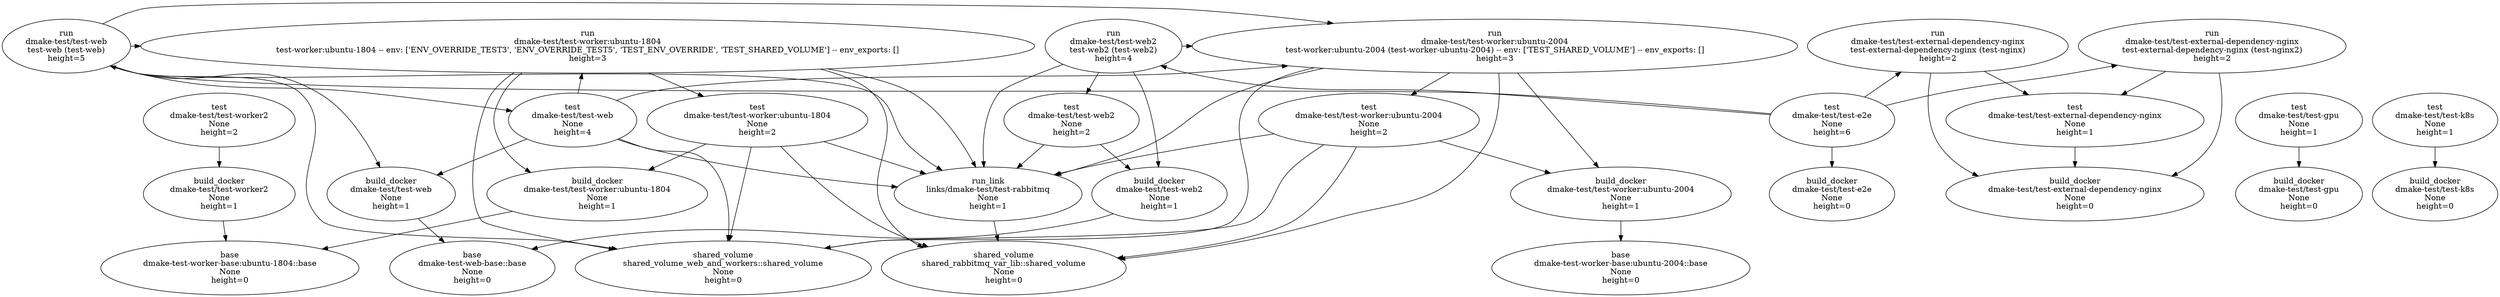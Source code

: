 // DMake Services
digraph {
	subgraph "group base" {
		rank=same
		"('base', 'dmake-test-web-base__base', None)" [label="base
dmake-test-web-base::base
None
height=0"]
		"('base', 'dmake-test-worker-base_ubuntu-1804__base', None)" [label="base
dmake-test-worker-base:ubuntu-1804::base
None
height=0"]
		"('base', 'dmake-test-worker-base_ubuntu-2004__base', None)" [label="base
dmake-test-worker-base:ubuntu-2004::base
None
height=0"]
	}
	"('build_docker', 'dmake-test/test-web', None)" -> "('base', 'dmake-test-web-base__base', None)"
	"('build_docker', 'dmake-test/test-web2', None)" -> "('base', 'dmake-test-web-base__base', None)"
	"('build_docker', 'dmake-test/test-worker2', None)" -> "('base', 'dmake-test-worker-base_ubuntu-1804__base', None)"
	"('build_docker', 'dmake-test/test-worker_ubuntu-1804', None)" -> "('base', 'dmake-test-worker-base_ubuntu-1804__base', None)"
	"('build_docker', 'dmake-test/test-worker_ubuntu-2004', None)" -> "('base', 'dmake-test-worker-base_ubuntu-2004__base', None)"
	subgraph "group build_docker" {
		rank=same
		"('build_docker', 'dmake-test/test-e2e', None)" [label="build_docker
dmake-test/test-e2e
None
height=0"]
		"('build_docker', 'dmake-test/test-external-dependency-nginx', None)" [label="build_docker
dmake-test/test-external-dependency-nginx
None
height=0"]
		"('build_docker', 'dmake-test/test-gpu', None)" [label="build_docker
dmake-test/test-gpu
None
height=0"]
		"('build_docker', 'dmake-test/test-k8s', None)" [label="build_docker
dmake-test/test-k8s
None
height=0"]
		"('build_docker', 'dmake-test/test-web', None)" [label="build_docker
dmake-test/test-web
None
height=1"]
		"('build_docker', 'dmake-test/test-web2', None)" [label="build_docker
dmake-test/test-web2
None
height=1"]
		"('build_docker', 'dmake-test/test-worker2', None)" [label="build_docker
dmake-test/test-worker2
None
height=1"]
		"('build_docker', 'dmake-test/test-worker_ubuntu-1804', None)" [label="build_docker
dmake-test/test-worker:ubuntu-1804
None
height=1"]
		"('build_docker', 'dmake-test/test-worker_ubuntu-2004', None)" [label="build_docker
dmake-test/test-worker:ubuntu-2004
None
height=1"]
	}
	"('run', 'dmake-test/test-external-dependency-nginx', NeededServiceSerializer(service_name='test-external-dependency-nginx', link_name='test-nginx', env=[], env_exports=['NGINX_URL']))" -> "('build_docker', 'dmake-test/test-external-dependency-nginx', None)"
	"('run', 'dmake-test/test-external-dependency-nginx', NeededServiceSerializer(service_name='test-external-dependency-nginx', link_name='test-nginx', env=[], env_exports=['NGINX_URL']))" -> "('test', 'dmake-test/test-external-dependency-nginx', None)"
	"('run', 'dmake-test/test-external-dependency-nginx', NeededServiceSerializer(service_name='test-external-dependency-nginx', link_name='test-nginx2', env=[], env_exports=[]))" -> "('build_docker', 'dmake-test/test-external-dependency-nginx', None)"
	"('run', 'dmake-test/test-external-dependency-nginx', NeededServiceSerializer(service_name='test-external-dependency-nginx', link_name='test-nginx2', env=[], env_exports=[]))" -> "('test', 'dmake-test/test-external-dependency-nginx', None)"
	"('run', 'dmake-test/test-web', NeededServiceSerializer(service_name='test-web', link_name='test-web', env=[], env_exports=['WEB_URL']))" -> "('build_docker', 'dmake-test/test-web', None)"
	"('run', 'dmake-test/test-web', NeededServiceSerializer(service_name='test-web', link_name='test-web', env=[], env_exports=['WEB_URL']))" -> "('run', 'dmake-test/test-worker_ubuntu-1804', NeededServiceSerializer(service_name='test-worker_ubuntu-1804', link_name=None, env=['ENV_OVERRIDE_TEST3', 'ENV_OVERRIDE_TEST5', 'TEST_ENV_OVERRIDE', 'TEST_SHARED_VOLUME'], env_exports=[]))"
	"('run', 'dmake-test/test-web', NeededServiceSerializer(service_name='test-web', link_name='test-web', env=[], env_exports=['WEB_URL']))" -> "('run', 'dmake-test/test-worker_ubuntu-2004', NeededServiceSerializer(service_name='test-worker_ubuntu-2004', link_name='test-worker-ubuntu-2004', env=['TEST_SHARED_VOLUME'], env_exports=[]))"
	"('run', 'dmake-test/test-web', NeededServiceSerializer(service_name='test-web', link_name='test-web', env=[], env_exports=['WEB_URL']))" -> "('run_link', 'links/dmake-test/test-rabbitmq', None)"
	"('run', 'dmake-test/test-web', NeededServiceSerializer(service_name='test-web', link_name='test-web', env=[], env_exports=['WEB_URL']))" -> "('shared_volume', 'shared_volume_web_and_workers__shared_volume', None)"
	"('run', 'dmake-test/test-web', NeededServiceSerializer(service_name='test-web', link_name='test-web', env=[], env_exports=['WEB_URL']))" -> "('test', 'dmake-test/test-web', None)"
	"('run', 'dmake-test/test-web2', NeededServiceSerializer(service_name='test-web2', link_name='test-web2', env=[], env_exports=['WEB2_URL']))" -> "('build_docker', 'dmake-test/test-web2', None)"
	"('run', 'dmake-test/test-web2', NeededServiceSerializer(service_name='test-web2', link_name='test-web2', env=[], env_exports=['WEB2_URL']))" -> "('run', 'dmake-test/test-worker_ubuntu-2004', NeededServiceSerializer(service_name='test-worker_ubuntu-2004', link_name='test-worker-ubuntu-2004', env=['TEST_SHARED_VOLUME'], env_exports=[]))"
	"('run', 'dmake-test/test-web2', NeededServiceSerializer(service_name='test-web2', link_name='test-web2', env=[], env_exports=['WEB2_URL']))" -> "('run_link', 'links/dmake-test/test-rabbitmq', None)"
	"('run', 'dmake-test/test-web2', NeededServiceSerializer(service_name='test-web2', link_name='test-web2', env=[], env_exports=['WEB2_URL']))" -> "('test', 'dmake-test/test-web2', None)"
	"('run', 'dmake-test/test-worker_ubuntu-1804', NeededServiceSerializer(service_name='test-worker_ubuntu-1804', link_name=None, env=['ENV_OVERRIDE_TEST3', 'ENV_OVERRIDE_TEST5', 'TEST_ENV_OVERRIDE', 'TEST_SHARED_VOLUME'], env_exports=[]))" -> "('build_docker', 'dmake-test/test-worker_ubuntu-1804', None)"
	"('run', 'dmake-test/test-worker_ubuntu-1804', NeededServiceSerializer(service_name='test-worker_ubuntu-1804', link_name=None, env=['ENV_OVERRIDE_TEST3', 'ENV_OVERRIDE_TEST5', 'TEST_ENV_OVERRIDE', 'TEST_SHARED_VOLUME'], env_exports=[]))" -> "('run_link', 'links/dmake-test/test-rabbitmq', None)"
	"('run', 'dmake-test/test-worker_ubuntu-1804', NeededServiceSerializer(service_name='test-worker_ubuntu-1804', link_name=None, env=['ENV_OVERRIDE_TEST3', 'ENV_OVERRIDE_TEST5', 'TEST_ENV_OVERRIDE', 'TEST_SHARED_VOLUME'], env_exports=[]))" -> "('shared_volume', 'shared_rabbitmq_var_lib__shared_volume', None)"
	"('run', 'dmake-test/test-worker_ubuntu-1804', NeededServiceSerializer(service_name='test-worker_ubuntu-1804', link_name=None, env=['ENV_OVERRIDE_TEST3', 'ENV_OVERRIDE_TEST5', 'TEST_ENV_OVERRIDE', 'TEST_SHARED_VOLUME'], env_exports=[]))" -> "('shared_volume', 'shared_volume_web_and_workers__shared_volume', None)"
	"('run', 'dmake-test/test-worker_ubuntu-1804', NeededServiceSerializer(service_name='test-worker_ubuntu-1804', link_name=None, env=['ENV_OVERRIDE_TEST3', 'ENV_OVERRIDE_TEST5', 'TEST_ENV_OVERRIDE', 'TEST_SHARED_VOLUME'], env_exports=[]))" -> "('test', 'dmake-test/test-worker_ubuntu-1804', None)"
	"('run', 'dmake-test/test-worker_ubuntu-2004', NeededServiceSerializer(service_name='test-worker_ubuntu-2004', link_name='test-worker-ubuntu-2004', env=['TEST_SHARED_VOLUME'], env_exports=[]))" -> "('build_docker', 'dmake-test/test-worker_ubuntu-2004', None)"
	"('run', 'dmake-test/test-worker_ubuntu-2004', NeededServiceSerializer(service_name='test-worker_ubuntu-2004', link_name='test-worker-ubuntu-2004', env=['TEST_SHARED_VOLUME'], env_exports=[]))" -> "('run_link', 'links/dmake-test/test-rabbitmq', None)"
	"('run', 'dmake-test/test-worker_ubuntu-2004', NeededServiceSerializer(service_name='test-worker_ubuntu-2004', link_name='test-worker-ubuntu-2004', env=['TEST_SHARED_VOLUME'], env_exports=[]))" -> "('shared_volume', 'shared_rabbitmq_var_lib__shared_volume', None)"
	"('run', 'dmake-test/test-worker_ubuntu-2004', NeededServiceSerializer(service_name='test-worker_ubuntu-2004', link_name='test-worker-ubuntu-2004', env=['TEST_SHARED_VOLUME'], env_exports=[]))" -> "('shared_volume', 'shared_volume_web_and_workers__shared_volume', None)"
	"('run', 'dmake-test/test-worker_ubuntu-2004', NeededServiceSerializer(service_name='test-worker_ubuntu-2004', link_name='test-worker-ubuntu-2004', env=['TEST_SHARED_VOLUME'], env_exports=[]))" -> "('test', 'dmake-test/test-worker_ubuntu-2004', None)"
	subgraph "group run" {
		rank=same
		"('run', 'dmake-test/test-external-dependency-nginx', NeededServiceSerializer(service_name='test-external-dependency-nginx', link_name='test-nginx', env=[], env_exports=['NGINX_URL']))" [label="run
dmake-test/test-external-dependency-nginx
test-external-dependency-nginx (test-nginx)
height=2"]
		"('run', 'dmake-test/test-external-dependency-nginx', NeededServiceSerializer(service_name='test-external-dependency-nginx', link_name='test-nginx2', env=[], env_exports=[]))" [label="run
dmake-test/test-external-dependency-nginx
test-external-dependency-nginx (test-nginx2)
height=2"]
		"('run', 'dmake-test/test-web', NeededServiceSerializer(service_name='test-web', link_name='test-web', env=[], env_exports=['WEB_URL']))" [label="run
dmake-test/test-web
test-web (test-web)
height=5"]
		"('run', 'dmake-test/test-web2', NeededServiceSerializer(service_name='test-web2', link_name='test-web2', env=[], env_exports=['WEB2_URL']))" [label="run
dmake-test/test-web2
test-web2 (test-web2)
height=4"]
		"('run', 'dmake-test/test-worker_ubuntu-1804', NeededServiceSerializer(service_name='test-worker_ubuntu-1804', link_name=None, env=['ENV_OVERRIDE_TEST3', 'ENV_OVERRIDE_TEST5', 'TEST_ENV_OVERRIDE', 'TEST_SHARED_VOLUME'], env_exports=[]))" [label="run
dmake-test/test-worker:ubuntu-1804
test-worker:ubuntu-1804 -- env: ['ENV_OVERRIDE_TEST3', 'ENV_OVERRIDE_TEST5', 'TEST_ENV_OVERRIDE', 'TEST_SHARED_VOLUME'] -- env_exports: []
height=3"]
		"('run', 'dmake-test/test-worker_ubuntu-2004', NeededServiceSerializer(service_name='test-worker_ubuntu-2004', link_name='test-worker-ubuntu-2004', env=['TEST_SHARED_VOLUME'], env_exports=[]))" [label="run
dmake-test/test-worker:ubuntu-2004
test-worker:ubuntu-2004 (test-worker-ubuntu-2004) -- env: ['TEST_SHARED_VOLUME'] -- env_exports: []
height=3"]
	}
	"('run_link', 'links/dmake-test/test-rabbitmq', None)" -> "('shared_volume', 'shared_rabbitmq_var_lib__shared_volume', None)"
	subgraph "group run_link" {
		rank=same
		"('run_link', 'links/dmake-test/test-rabbitmq', None)" [label="run_link
links/dmake-test/test-rabbitmq
None
height=1"]
	}
	subgraph "group shared_volume" {
		rank=same
		"('shared_volume', 'shared_rabbitmq_var_lib__shared_volume', None)" [label="shared_volume
shared_rabbitmq_var_lib::shared_volume
None
height=0"]
		"('shared_volume', 'shared_volume_web_and_workers__shared_volume', None)" [label="shared_volume
shared_volume_web_and_workers::shared_volume
None
height=0"]
	}
	"('test', 'dmake-test/test-e2e', None)" -> "('build_docker', 'dmake-test/test-e2e', None)"
	"('test', 'dmake-test/test-e2e', None)" -> "('run', 'dmake-test/test-external-dependency-nginx', NeededServiceSerializer(service_name='test-external-dependency-nginx', link_name='test-nginx', env=[], env_exports=['NGINX_URL']))"
	"('test', 'dmake-test/test-e2e', None)" -> "('run', 'dmake-test/test-external-dependency-nginx', NeededServiceSerializer(service_name='test-external-dependency-nginx', link_name='test-nginx2', env=[], env_exports=[]))"
	"('test', 'dmake-test/test-e2e', None)" -> "('run', 'dmake-test/test-web', NeededServiceSerializer(service_name='test-web', link_name='test-web', env=[], env_exports=['WEB_URL']))"
	"('test', 'dmake-test/test-e2e', None)" -> "('run', 'dmake-test/test-web2', NeededServiceSerializer(service_name='test-web2', link_name='test-web2', env=[], env_exports=['WEB2_URL']))"
	"('test', 'dmake-test/test-external-dependency-nginx', None)" -> "('build_docker', 'dmake-test/test-external-dependency-nginx', None)"
	"('test', 'dmake-test/test-gpu', None)" -> "('build_docker', 'dmake-test/test-gpu', None)"
	"('test', 'dmake-test/test-k8s', None)" -> "('build_docker', 'dmake-test/test-k8s', None)"
	"('test', 'dmake-test/test-web', None)" -> "('build_docker', 'dmake-test/test-web', None)"
	"('test', 'dmake-test/test-web', None)" -> "('run', 'dmake-test/test-worker_ubuntu-1804', NeededServiceSerializer(service_name='test-worker_ubuntu-1804', link_name=None, env=['ENV_OVERRIDE_TEST3', 'ENV_OVERRIDE_TEST5', 'TEST_ENV_OVERRIDE', 'TEST_SHARED_VOLUME'], env_exports=[]))"
	"('test', 'dmake-test/test-web', None)" -> "('run', 'dmake-test/test-worker_ubuntu-2004', NeededServiceSerializer(service_name='test-worker_ubuntu-2004', link_name='test-worker-ubuntu-2004', env=['TEST_SHARED_VOLUME'], env_exports=[]))"
	"('test', 'dmake-test/test-web', None)" -> "('run_link', 'links/dmake-test/test-rabbitmq', None)"
	"('test', 'dmake-test/test-web', None)" -> "('shared_volume', 'shared_volume_web_and_workers__shared_volume', None)"
	"('test', 'dmake-test/test-web2', None)" -> "('build_docker', 'dmake-test/test-web2', None)"
	"('test', 'dmake-test/test-web2', None)" -> "('run_link', 'links/dmake-test/test-rabbitmq', None)"
	"('test', 'dmake-test/test-worker2', None)" -> "('build_docker', 'dmake-test/test-worker2', None)"
	"('test', 'dmake-test/test-worker_ubuntu-1804', None)" -> "('build_docker', 'dmake-test/test-worker_ubuntu-1804', None)"
	"('test', 'dmake-test/test-worker_ubuntu-1804', None)" -> "('run_link', 'links/dmake-test/test-rabbitmq', None)"
	"('test', 'dmake-test/test-worker_ubuntu-1804', None)" -> "('shared_volume', 'shared_rabbitmq_var_lib__shared_volume', None)"
	"('test', 'dmake-test/test-worker_ubuntu-1804', None)" -> "('shared_volume', 'shared_volume_web_and_workers__shared_volume', None)"
	"('test', 'dmake-test/test-worker_ubuntu-2004', None)" -> "('build_docker', 'dmake-test/test-worker_ubuntu-2004', None)"
	"('test', 'dmake-test/test-worker_ubuntu-2004', None)" -> "('run_link', 'links/dmake-test/test-rabbitmq', None)"
	"('test', 'dmake-test/test-worker_ubuntu-2004', None)" -> "('shared_volume', 'shared_rabbitmq_var_lib__shared_volume', None)"
	"('test', 'dmake-test/test-worker_ubuntu-2004', None)" -> "('shared_volume', 'shared_volume_web_and_workers__shared_volume', None)"
	subgraph "group test" {
		rank=same
		"('test', 'dmake-test/test-e2e', None)" [label="test
dmake-test/test-e2e
None
height=6"]
		"('test', 'dmake-test/test-external-dependency-nginx', None)" [label="test
dmake-test/test-external-dependency-nginx
None
height=1"]
		"('test', 'dmake-test/test-gpu', None)" [label="test
dmake-test/test-gpu
None
height=1"]
		"('test', 'dmake-test/test-k8s', None)" [label="test
dmake-test/test-k8s
None
height=1"]
		"('test', 'dmake-test/test-web', None)" [label="test
dmake-test/test-web
None
height=4"]
		"('test', 'dmake-test/test-web2', None)" [label="test
dmake-test/test-web2
None
height=2"]
		"('test', 'dmake-test/test-worker2', None)" [label="test
dmake-test/test-worker2
None
height=2"]
		"('test', 'dmake-test/test-worker_ubuntu-1804', None)" [label="test
dmake-test/test-worker:ubuntu-1804
None
height=2"]
		"('test', 'dmake-test/test-worker_ubuntu-2004', None)" [label="test
dmake-test/test-worker:ubuntu-2004
None
height=2"]
	}
}
